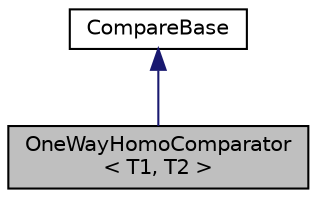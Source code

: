 digraph "OneWayHomoComparator&lt; T1, T2 &gt;"
{
  edge [fontname="Helvetica",fontsize="10",labelfontname="Helvetica",labelfontsize="10"];
  node [fontname="Helvetica",fontsize="10",shape=record];
  Node2 [label="OneWayHomoComparator\l\< T1, T2 \>",height=0.2,width=0.4,color="black", fillcolor="grey75", style="filled", fontcolor="black"];
  Node3 -> Node2 [dir="back",color="midnightblue",fontsize="10",style="solid"];
  Node3 [label="CompareBase",height=0.2,width=0.4,color="black", fillcolor="white", style="filled",URL="$struct_compare_base.html"];
}
